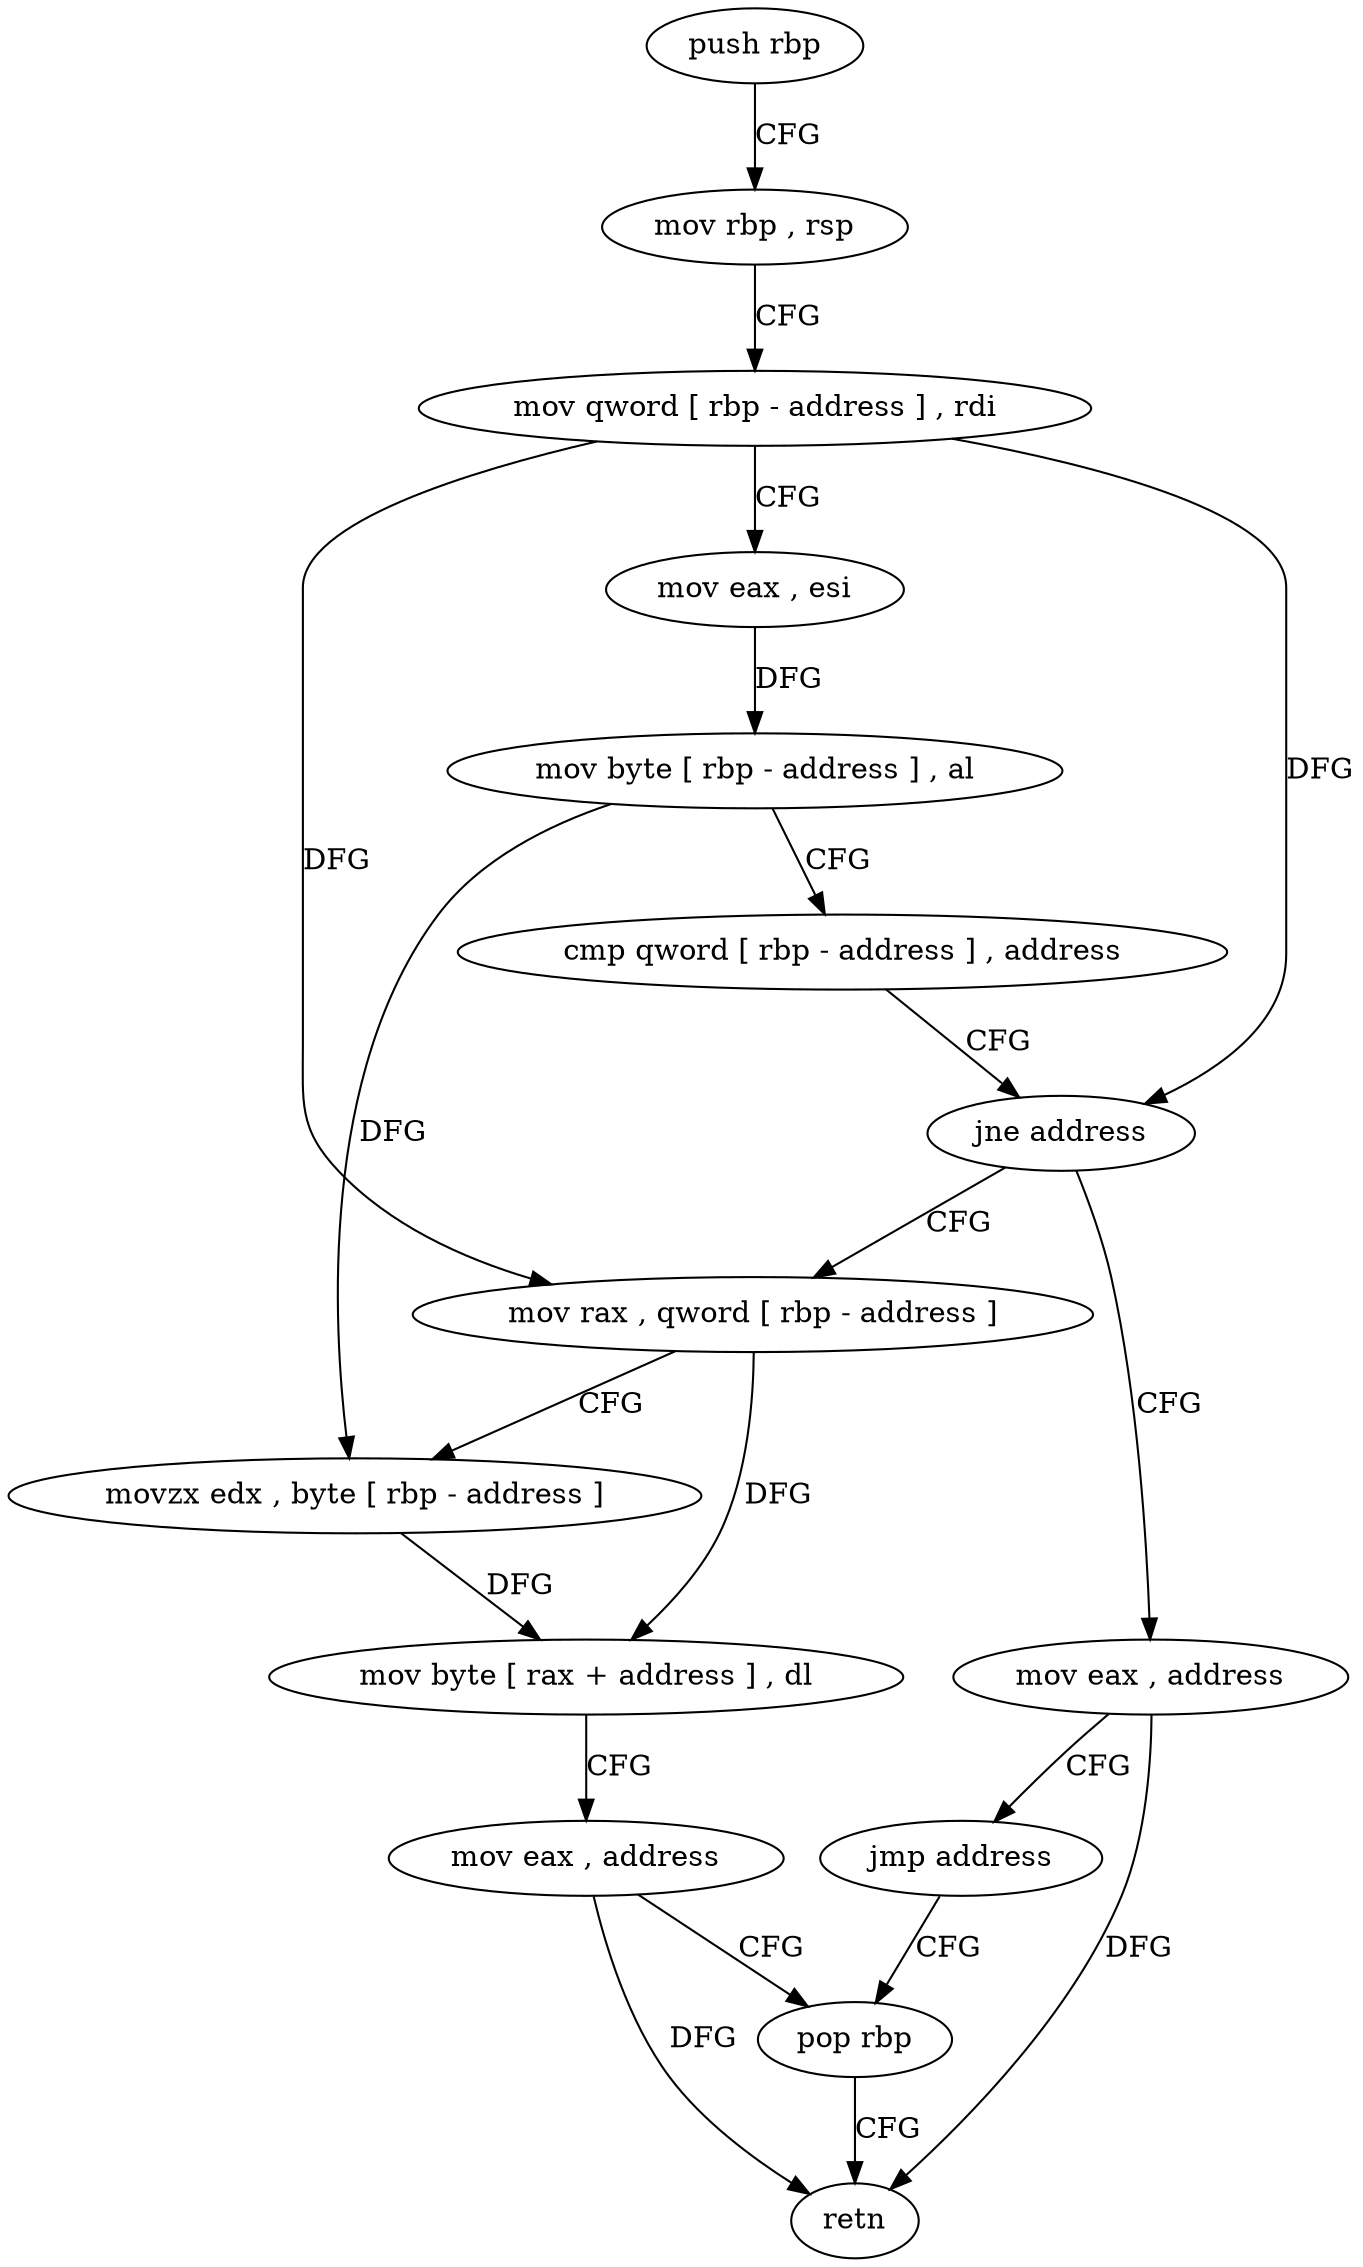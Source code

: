 digraph "func" {
"4355902" [label = "push rbp" ]
"4355903" [label = "mov rbp , rsp" ]
"4355906" [label = "mov qword [ rbp - address ] , rdi" ]
"4355910" [label = "mov eax , esi" ]
"4355912" [label = "mov byte [ rbp - address ] , al" ]
"4355915" [label = "cmp qword [ rbp - address ] , address" ]
"4355920" [label = "jne address" ]
"4355929" [label = "mov rax , qword [ rbp - address ]" ]
"4355922" [label = "mov eax , address" ]
"4355933" [label = "movzx edx , byte [ rbp - address ]" ]
"4355937" [label = "mov byte [ rax + address ] , dl" ]
"4355940" [label = "mov eax , address" ]
"4355945" [label = "pop rbp" ]
"4355927" [label = "jmp address" ]
"4355946" [label = "retn" ]
"4355902" -> "4355903" [ label = "CFG" ]
"4355903" -> "4355906" [ label = "CFG" ]
"4355906" -> "4355910" [ label = "CFG" ]
"4355906" -> "4355920" [ label = "DFG" ]
"4355906" -> "4355929" [ label = "DFG" ]
"4355910" -> "4355912" [ label = "DFG" ]
"4355912" -> "4355915" [ label = "CFG" ]
"4355912" -> "4355933" [ label = "DFG" ]
"4355915" -> "4355920" [ label = "CFG" ]
"4355920" -> "4355929" [ label = "CFG" ]
"4355920" -> "4355922" [ label = "CFG" ]
"4355929" -> "4355933" [ label = "CFG" ]
"4355929" -> "4355937" [ label = "DFG" ]
"4355922" -> "4355927" [ label = "CFG" ]
"4355922" -> "4355946" [ label = "DFG" ]
"4355933" -> "4355937" [ label = "DFG" ]
"4355937" -> "4355940" [ label = "CFG" ]
"4355940" -> "4355945" [ label = "CFG" ]
"4355940" -> "4355946" [ label = "DFG" ]
"4355945" -> "4355946" [ label = "CFG" ]
"4355927" -> "4355945" [ label = "CFG" ]
}
